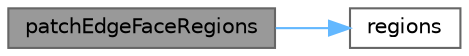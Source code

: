 digraph "patchEdgeFaceRegions"
{
 // LATEX_PDF_SIZE
  bgcolor="transparent";
  edge [fontname=Helvetica,fontsize=10,labelfontname=Helvetica,labelfontsize=10];
  node [fontname=Helvetica,fontsize=10,shape=box,height=0.2,width=0.4];
  rankdir="LR";
  Node1 [id="Node000001",label="patchEdgeFaceRegions",height=0.2,width=0.4,color="gray40", fillcolor="grey60", style="filled", fontcolor="black",tooltip=" "];
  Node1 -> Node2 [id="edge1_Node000001_Node000002",color="steelblue1",style="solid",tooltip=" "];
  Node2 [id="Node000002",label="regions",height=0.2,width=0.4,color="grey40", fillcolor="white", style="filled",URL="$classFoam_1_1patchEdgeFaceRegions.html#ae3ea39a62bb862320077cd7b6980c644",tooltip=" "];
}
